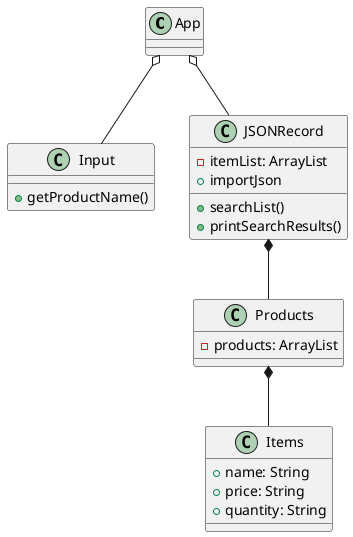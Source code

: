 @startuml
class App{
}

class Input{
+getProductName()
}

class Products{
-products: ArrayList

}

class Items{
+name: String
+price: String
+quantity: String
}

class JSONRecord{
-itemList: ArrayList
+importJson
+searchList()
+printSearchResults()
}

App o-- Input
App o-- JSONRecord
JSONRecord *-- Products
Products *-- Items

@enduml